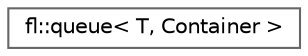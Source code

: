 digraph "Graphical Class Hierarchy"
{
 // INTERACTIVE_SVG=YES
 // LATEX_PDF_SIZE
  bgcolor="transparent";
  edge [fontname=Helvetica,fontsize=10,labelfontname=Helvetica,labelfontsize=10];
  node [fontname=Helvetica,fontsize=10,shape=box,height=0.2,width=0.4];
  rankdir="LR";
  Node0 [id="Node000000",label="fl::queue\< T, Container \>",height=0.2,width=0.4,color="grey40", fillcolor="white", style="filled",URL="$da/d7f/classfl_1_1queue.html",tooltip="A first-in, first-out (FIFO) queue container adapter."];
}
